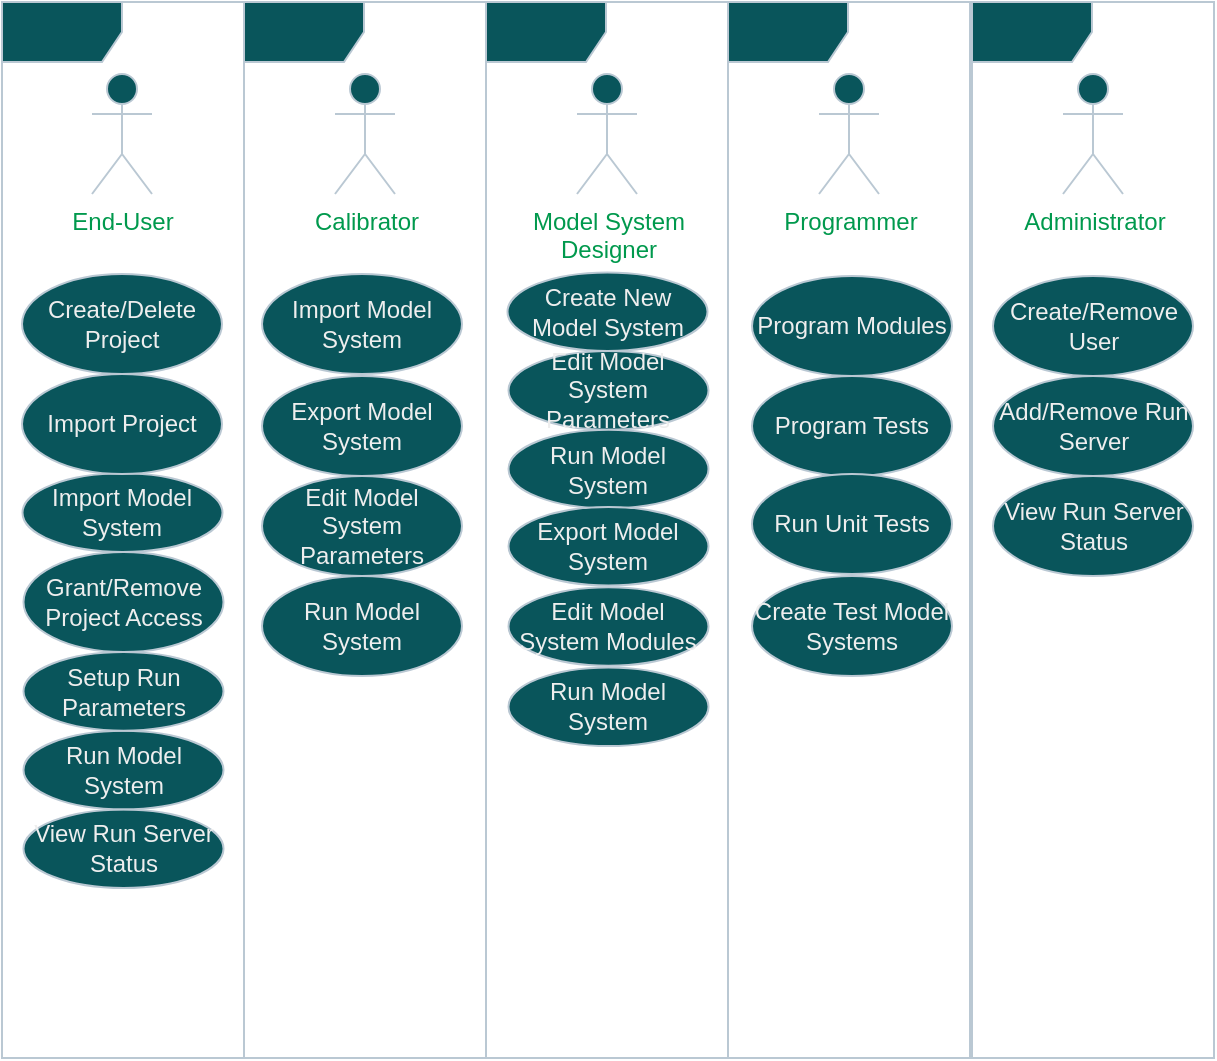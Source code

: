 <mxfile version="16.5.1" type="device" pages="4"><diagram id="b44vVc_U46whaZkGPx3g" name="Users"><mxGraphModel dx="1178" dy="695" grid="1" gridSize="11" guides="1" tooltips="1" connect="1" arrows="1" fold="1" page="1" pageScale="1" pageWidth="850" pageHeight="1100" math="0" shadow="0"><root><mxCell id="4OII9Q21-Co7bTFpR17k-0"/><mxCell id="4OII9Q21-Co7bTFpR17k-1" parent="4OII9Q21-Co7bTFpR17k-0"/><mxCell id="O8MktkH4Gu16qbtvG0wb-37" value="" style="group" vertex="1" connectable="0" parent="4OII9Q21-Co7bTFpR17k-1"><mxGeometry y="44" width="606" height="528" as="geometry"/></mxCell><mxCell id="O8MktkH4Gu16qbtvG0wb-17" value="" style="shape=umlFrame;whiteSpace=wrap;html=1;fontColor=#EEEEEE;strokeColor=#BAC8D3;fillColor=#09555B;" vertex="1" parent="O8MktkH4Gu16qbtvG0wb-37"><mxGeometry width="121" height="528" as="geometry"/></mxCell><mxCell id="O8MktkH4Gu16qbtvG0wb-18" value="" style="shape=umlFrame;whiteSpace=wrap;html=1;fontColor=#EEEEEE;strokeColor=#BAC8D3;fillColor=#09555B;" vertex="1" parent="O8MktkH4Gu16qbtvG0wb-37"><mxGeometry x="121" width="121" height="528" as="geometry"/></mxCell><mxCell id="O8MktkH4Gu16qbtvG0wb-19" value="" style="shape=umlFrame;whiteSpace=wrap;html=1;fontColor=#EEEEEE;strokeColor=#BAC8D3;fillColor=#09555B;" vertex="1" parent="O8MktkH4Gu16qbtvG0wb-37"><mxGeometry x="242" width="121" height="528" as="geometry"/></mxCell><mxCell id="O8MktkH4Gu16qbtvG0wb-20" value="" style="shape=umlFrame;whiteSpace=wrap;html=1;fontColor=#EEEEEE;strokeColor=#BAC8D3;fillColor=#09555B;" vertex="1" parent="O8MktkH4Gu16qbtvG0wb-37"><mxGeometry x="363" width="121" height="528" as="geometry"/></mxCell><mxCell id="O8MktkH4Gu16qbtvG0wb-21" value="" style="shape=umlFrame;whiteSpace=wrap;html=1;fontColor=#EEEEEE;strokeColor=#BAC8D3;fillColor=#09555B;swimlaneFillColor=none;" vertex="1" parent="O8MktkH4Gu16qbtvG0wb-37"><mxGeometry x="485" width="121" height="528" as="geometry"/></mxCell><mxCell id="O8MktkH4Gu16qbtvG0wb-27" value="Edit Model System Parameters" style="ellipse;whiteSpace=wrap;html=1;fillColor=#09555B;strokeColor=#BAC8D3;fontColor=#EEEEEE;rounded=0;" vertex="1" parent="O8MktkH4Gu16qbtvG0wb-37"><mxGeometry x="253.25" y="174.538" width="100" height="39.344" as="geometry"/></mxCell><mxCell id="O8MktkH4Gu16qbtvG0wb-29" value="Run Model System" style="ellipse;whiteSpace=wrap;html=1;fillColor=#09555B;strokeColor=#BAC8D3;fontColor=#EEEEEE;rounded=0;" vertex="1" parent="O8MktkH4Gu16qbtvG0wb-37"><mxGeometry x="253.25" y="213.882" width="100" height="39.344" as="geometry"/></mxCell><mxCell id="O8MktkH4Gu16qbtvG0wb-26" value="Export Model System" style="ellipse;whiteSpace=wrap;html=1;fillColor=#09555B;strokeColor=#BAC8D3;fontColor=#EEEEEE;rounded=0;" vertex="1" parent="O8MktkH4Gu16qbtvG0wb-37"><mxGeometry x="253.25" y="252.439" width="100" height="39.344" as="geometry"/></mxCell><mxCell id="O8MktkH4Gu16qbtvG0wb-34" value="Edit Model System Modules" style="ellipse;whiteSpace=wrap;html=1;fillColor=#09555B;strokeColor=#BAC8D3;fontColor=#EEEEEE;rounded=0;" vertex="1" parent="O8MktkH4Gu16qbtvG0wb-37"><mxGeometry x="253.25" y="292.57" width="100" height="39.344" as="geometry"/></mxCell><mxCell id="O8MktkH4Gu16qbtvG0wb-2" value="Create New Model System" style="ellipse;whiteSpace=wrap;html=1;fillColor=#09555B;strokeColor=#BAC8D3;fontColor=#EEEEEE;rounded=0;" vertex="1" parent="O8MktkH4Gu16qbtvG0wb-37"><mxGeometry x="252.75" y="135.193" width="100" height="39.344" as="geometry"/></mxCell><mxCell id="O8MktkH4Gu16qbtvG0wb-24" value="Import Model System" style="ellipse;whiteSpace=wrap;html=1;fillColor=#09555B;strokeColor=#BAC8D3;fontColor=#EEEEEE;rounded=0;" vertex="1" parent="O8MktkH4Gu16qbtvG0wb-37"><mxGeometry x="10.25" y="235.656" width="100" height="39.344" as="geometry"/></mxCell><mxCell id="O8MktkH4Gu16qbtvG0wb-39" value="Run Model System" style="ellipse;whiteSpace=wrap;html=1;fillColor=#09555B;strokeColor=#BAC8D3;fontColor=#EEEEEE;rounded=0;" vertex="1" parent="O8MktkH4Gu16qbtvG0wb-37"><mxGeometry x="253.25" y="332.701" width="100" height="39.344" as="geometry"/></mxCell><mxCell id="O8MktkH4Gu16qbtvG0wb-38" value="View Run Server Status" style="ellipse;whiteSpace=wrap;html=1;fillColor=#09555B;strokeColor=#BAC8D3;fontColor=#EEEEEE;rounded=0;" vertex="1" parent="O8MktkH4Gu16qbtvG0wb-37"><mxGeometry x="10.75" y="403.686" width="100" height="39.344" as="geometry"/></mxCell><mxCell id="O8MktkH4Gu16qbtvG0wb-4" value="Run Model System" style="ellipse;whiteSpace=wrap;html=1;fillColor=#09555B;strokeColor=#BAC8D3;fontColor=#EEEEEE;rounded=0;" vertex="1" parent="O8MktkH4Gu16qbtvG0wb-37"><mxGeometry x="10.75" y="364.345" width="100" height="39.344" as="geometry"/></mxCell><mxCell id="O8MktkH4Gu16qbtvG0wb-3" value="Setup Run Parameters" style="ellipse;whiteSpace=wrap;html=1;fillColor=#09555B;strokeColor=#BAC8D3;fontColor=#EEEEEE;rounded=0;" vertex="1" parent="O8MktkH4Gu16qbtvG0wb-37"><mxGeometry x="10.75" y="325.0" width="100" height="39.344" as="geometry"/></mxCell><mxCell id="O8MktkH4Gu16qbtvG0wb-12" value="Grant/Remove Project Access" style="ellipse;whiteSpace=wrap;html=1;fillColor=#09555B;strokeColor=#BAC8D3;fontColor=#EEEEEE;rounded=0;" vertex="1" parent="O8MktkH4Gu16qbtvG0wb-37"><mxGeometry x="10.75" y="275" width="100" height="50" as="geometry"/></mxCell><mxCell id="4OII9Q21-Co7bTFpR17k-2" value="&lt;font color=&quot;#00994d&quot;&gt;End-User&lt;/font&gt;" style="shape=umlActor;verticalLabelPosition=bottom;verticalAlign=top;html=1;fillColor=#09555B;strokeColor=#BAC8D3;fontColor=#EEEEEE;rounded=0;" vertex="1" parent="4OII9Q21-Co7bTFpR17k-1"><mxGeometry x="45" y="80" width="30" height="60" as="geometry"/></mxCell><mxCell id="4OII9Q21-Co7bTFpR17k-3" value="&lt;font color=&quot;#00994d&quot;&gt;Calibrator&lt;/font&gt;" style="shape=umlActor;verticalLabelPosition=bottom;verticalAlign=top;html=1;fillColor=#09555B;strokeColor=#BAC8D3;fontColor=#EEEEEE;rounded=0;" vertex="1" parent="4OII9Q21-Co7bTFpR17k-1"><mxGeometry x="166.5" y="80" width="30" height="60" as="geometry"/></mxCell><mxCell id="4OII9Q21-Co7bTFpR17k-4" value="&lt;font color=&quot;#00994d&quot;&gt;Model System&lt;br&gt;Designer&lt;/font&gt;" style="shape=umlActor;verticalLabelPosition=bottom;verticalAlign=top;html=1;fillColor=#09555B;strokeColor=#BAC8D3;fontColor=#EEEEEE;rounded=0;" vertex="1" parent="4OII9Q21-Co7bTFpR17k-1"><mxGeometry x="287.5" y="80" width="30" height="60" as="geometry"/></mxCell><mxCell id="4OII9Q21-Co7bTFpR17k-5" value="&lt;font color=&quot;#00994d&quot;&gt;Programmer&lt;/font&gt;" style="shape=umlActor;verticalLabelPosition=bottom;verticalAlign=top;html=1;fillColor=#09555B;strokeColor=#BAC8D3;fontColor=#EEEEEE;rounded=0;" vertex="1" parent="4OII9Q21-Co7bTFpR17k-1"><mxGeometry x="408.5" y="80" width="30" height="60" as="geometry"/></mxCell><mxCell id="O8MktkH4Gu16qbtvG0wb-0" value="Create/Delete Project" style="ellipse;whiteSpace=wrap;html=1;fillColor=#09555B;strokeColor=#BAC8D3;fontColor=#EEEEEE;rounded=0;" vertex="1" parent="4OII9Q21-Co7bTFpR17k-1"><mxGeometry x="10" y="180" width="100" height="50" as="geometry"/></mxCell><mxCell id="O8MktkH4Gu16qbtvG0wb-6" value="&lt;font color=&quot;#00994d&quot;&gt;Administrator&lt;/font&gt;" style="shape=umlActor;verticalLabelPosition=bottom;verticalAlign=top;html=1;fillColor=#09555B;strokeColor=#BAC8D3;fontColor=#EEEEEE;rounded=0;" vertex="1" parent="4OII9Q21-Co7bTFpR17k-1"><mxGeometry x="530.5" y="80" width="30" height="60" as="geometry"/></mxCell><mxCell id="O8MktkH4Gu16qbtvG0wb-7" value="Create/Remove User" style="ellipse;whiteSpace=wrap;html=1;fillColor=#09555B;strokeColor=#BAC8D3;fontColor=#EEEEEE;rounded=0;" vertex="1" parent="4OII9Q21-Co7bTFpR17k-1"><mxGeometry x="495.5" y="181" width="100" height="50" as="geometry"/></mxCell><mxCell id="O8MktkH4Gu16qbtvG0wb-9" value="Add/Remove Run Server" style="ellipse;whiteSpace=wrap;html=1;fillColor=#09555B;strokeColor=#BAC8D3;fontColor=#EEEEEE;rounded=0;" vertex="1" parent="4OII9Q21-Co7bTFpR17k-1"><mxGeometry x="495.5" y="231" width="100" height="50" as="geometry"/></mxCell><mxCell id="O8MktkH4Gu16qbtvG0wb-15" value="Edit Model System Parameters" style="ellipse;whiteSpace=wrap;html=1;fillColor=#09555B;strokeColor=#BAC8D3;fontColor=#EEEEEE;rounded=0;" vertex="1" parent="4OII9Q21-Co7bTFpR17k-1"><mxGeometry x="130" y="281" width="100" height="50" as="geometry"/></mxCell><mxCell id="O8MktkH4Gu16qbtvG0wb-16" value="Run Model System" style="ellipse;whiteSpace=wrap;html=1;fillColor=#09555B;strokeColor=#BAC8D3;fontColor=#EEEEEE;rounded=0;" vertex="1" parent="4OII9Q21-Co7bTFpR17k-1"><mxGeometry x="130" y="331" width="100" height="50" as="geometry"/></mxCell><mxCell id="O8MktkH4Gu16qbtvG0wb-25" value="Export Model System" style="ellipse;whiteSpace=wrap;html=1;fillColor=#09555B;strokeColor=#BAC8D3;fontColor=#EEEEEE;rounded=0;" vertex="1" parent="4OII9Q21-Co7bTFpR17k-1"><mxGeometry x="130" y="231" width="100" height="50" as="geometry"/></mxCell><mxCell id="O8MktkH4Gu16qbtvG0wb-28" value="Import Project" style="ellipse;whiteSpace=wrap;html=1;fillColor=#09555B;strokeColor=#BAC8D3;fontColor=#EEEEEE;rounded=0;" vertex="1" parent="4OII9Q21-Co7bTFpR17k-1"><mxGeometry x="10" y="230" width="100" height="50" as="geometry"/></mxCell><mxCell id="O8MktkH4Gu16qbtvG0wb-30" value="Program Modules" style="ellipse;whiteSpace=wrap;html=1;fillColor=#09555B;strokeColor=#BAC8D3;fontColor=#EEEEEE;rounded=0;" vertex="1" parent="4OII9Q21-Co7bTFpR17k-1"><mxGeometry x="375" y="181" width="100" height="50" as="geometry"/></mxCell><mxCell id="O8MktkH4Gu16qbtvG0wb-31" value="Program Tests" style="ellipse;whiteSpace=wrap;html=1;fillColor=#09555B;strokeColor=#BAC8D3;fontColor=#EEEEEE;rounded=0;" vertex="1" parent="4OII9Q21-Co7bTFpR17k-1"><mxGeometry x="375" y="231" width="100" height="50" as="geometry"/></mxCell><mxCell id="O8MktkH4Gu16qbtvG0wb-32" value="Run Unit Tests" style="ellipse;whiteSpace=wrap;html=1;fillColor=#09555B;strokeColor=#BAC8D3;fontColor=#EEEEEE;rounded=0;" vertex="1" parent="4OII9Q21-Co7bTFpR17k-1"><mxGeometry x="375" y="280" width="100" height="50" as="geometry"/></mxCell><mxCell id="O8MktkH4Gu16qbtvG0wb-33" value="Create Test Model Systems" style="ellipse;whiteSpace=wrap;html=1;fillColor=#09555B;strokeColor=#BAC8D3;fontColor=#EEEEEE;rounded=0;" vertex="1" parent="4OII9Q21-Co7bTFpR17k-1"><mxGeometry x="375" y="331" width="100" height="50" as="geometry"/></mxCell><mxCell id="O8MktkH4Gu16qbtvG0wb-35" value="Import Model System" style="ellipse;whiteSpace=wrap;html=1;fillColor=#09555B;strokeColor=#BAC8D3;fontColor=#EEEEEE;rounded=0;" vertex="1" parent="4OII9Q21-Co7bTFpR17k-1"><mxGeometry x="130" y="180" width="100" height="50" as="geometry"/></mxCell><mxCell id="O8MktkH4Gu16qbtvG0wb-36" value="View Run Server Status" style="ellipse;whiteSpace=wrap;html=1;fillColor=#09555B;strokeColor=#BAC8D3;fontColor=#EEEEEE;rounded=0;" vertex="1" parent="4OII9Q21-Co7bTFpR17k-1"><mxGeometry x="495.5" y="281" width="100" height="50" as="geometry"/></mxCell></root></mxGraphModel></diagram><diagram name="Component Overview" id="b5b7bab2-c9e2-2cf4-8b2a-24fd1a2a6d21"><mxGraphModel dx="2062" dy="1217" grid="1" gridSize="10" guides="1" tooltips="1" connect="1" arrows="1" fold="1" page="1" pageScale="1" pageWidth="827" pageHeight="1169" math="0" shadow="0"><root><mxCell id="0"/><mxCell id="1" parent="0"/><mxCell id="949WYfoIteCtk8P9P1Xx-5" style="edgeStyle=elbowEdgeStyle;rounded=1;sketch=0;orthogonalLoop=1;jettySize=auto;elbow=vertical;html=1;exitX=0.5;exitY=1;exitDx=0;exitDy=0;fontColor=#00994D;strokeColor=#0B4D6A;" edge="1" parent="1" source="8Gi_0LGb6YLJ6dUXdJ1q-1"><mxGeometry relative="1" as="geometry"><mxPoint x="430" y="460" as="targetPoint"/></mxGeometry></mxCell><mxCell id="8Gi_0LGb6YLJ6dUXdJ1q-1" value="XTMF2.dll" style="html=1;dropTarget=0;fillColor=#09555B;strokeColor=#BAC8D3;fontColor=#EEEEEE;" parent="1" vertex="1"><mxGeometry x="220" y="320" width="180" height="90" as="geometry"/></mxCell><mxCell id="8Gi_0LGb6YLJ6dUXdJ1q-2" value="" style="shape=module;jettyWidth=8;jettyHeight=4;fillColor=#09555B;strokeColor=#BAC8D3;fontColor=#EEEEEE;" parent="8Gi_0LGb6YLJ6dUXdJ1q-1" vertex="1"><mxGeometry x="1" width="20" height="20" relative="1" as="geometry"><mxPoint x="-27" y="7" as="offset"/></mxGeometry></mxCell><mxCell id="8Gi_0LGb6YLJ6dUXdJ1q-3" value="XTMF2.Interfaces.dll" style="html=1;dropTarget=0;fillColor=#09555B;strokeColor=#BAC8D3;fontColor=#EEEEEE;" parent="1" vertex="1"><mxGeometry x="340" y="460" width="180" height="90" as="geometry"/></mxCell><mxCell id="8Gi_0LGb6YLJ6dUXdJ1q-4" value="" style="shape=module;jettyWidth=8;jettyHeight=4;fillColor=#09555B;strokeColor=#BAC8D3;fontColor=#EEEEEE;" parent="8Gi_0LGb6YLJ6dUXdJ1q-3" vertex="1"><mxGeometry x="1" width="20" height="20" relative="1" as="geometry"><mxPoint x="-27" y="7" as="offset"/></mxGeometry></mxCell><mxCell id="949WYfoIteCtk8P9P1Xx-3" style="edgeStyle=elbowEdgeStyle;rounded=1;sketch=0;orthogonalLoop=1;jettySize=auto;elbow=vertical;html=1;exitX=0.5;exitY=1;exitDx=0;exitDy=0;entryX=0.5;entryY=0;entryDx=0;entryDy=0;fontColor=#00994D;strokeColor=#0B4D6A;" edge="1" parent="1" source="8Gi_0LGb6YLJ6dUXdJ1q-5" target="8Gi_0LGb6YLJ6dUXdJ1q-1"><mxGeometry relative="1" as="geometry"/></mxCell><mxCell id="949WYfoIteCtk8P9P1Xx-6" style="edgeStyle=elbowEdgeStyle;rounded=1;sketch=0;orthogonalLoop=1;jettySize=auto;elbow=vertical;html=1;exitX=1;exitY=0.5;exitDx=0;exitDy=0;entryX=0;entryY=0.5;entryDx=0;entryDy=0;fontColor=#00994D;strokeColor=#0B4D6A;" edge="1" parent="1" source="8Gi_0LGb6YLJ6dUXdJ1q-5" target="8Gi_0LGb6YLJ6dUXdJ1q-7"><mxGeometry relative="1" as="geometry"/></mxCell><mxCell id="8Gi_0LGb6YLJ6dUXdJ1q-5" value="XTMF2.Client.exe" style="html=1;dropTarget=0;fillColor=#09555B;strokeColor=#BAC8D3;fontColor=#EEEEEE;" parent="1" vertex="1"><mxGeometry x="130" y="150" width="180" height="90" as="geometry"/></mxCell><mxCell id="8Gi_0LGb6YLJ6dUXdJ1q-6" value="" style="shape=module;jettyWidth=8;jettyHeight=4;fillColor=#09555B;strokeColor=#BAC8D3;fontColor=#EEEEEE;" parent="8Gi_0LGb6YLJ6dUXdJ1q-5" vertex="1"><mxGeometry x="1" width="20" height="20" relative="1" as="geometry"><mxPoint x="-27" y="7" as="offset"/></mxGeometry></mxCell><mxCell id="949WYfoIteCtk8P9P1Xx-2" style="edgeStyle=elbowEdgeStyle;rounded=1;sketch=0;orthogonalLoop=1;jettySize=auto;elbow=vertical;html=1;exitX=0.5;exitY=1;exitDx=0;exitDy=0;entryX=0.5;entryY=0;entryDx=0;entryDy=0;fontColor=#00994D;strokeColor=#0B4D6A;" edge="1" parent="1" source="8Gi_0LGb6YLJ6dUXdJ1q-7" target="8Gi_0LGb6YLJ6dUXdJ1q-1"><mxGeometry relative="1" as="geometry"/></mxCell><mxCell id="8Gi_0LGb6YLJ6dUXdJ1q-7" value="XTMF2.Run.exe" style="html=1;dropTarget=0;fillColor=#09555B;strokeColor=#BAC8D3;fontColor=#EEEEEE;" parent="1" vertex="1"><mxGeometry x="350" y="150" width="180" height="90" as="geometry"/></mxCell><mxCell id="8Gi_0LGb6YLJ6dUXdJ1q-8" value="" style="shape=module;jettyWidth=8;jettyHeight=4;fillColor=#09555B;strokeColor=#BAC8D3;fontColor=#EEEEEE;" parent="8Gi_0LGb6YLJ6dUXdJ1q-7" vertex="1"><mxGeometry x="1" width="20" height="20" relative="1" as="geometry"><mxPoint x="-27" y="7" as="offset"/></mxGeometry></mxCell><mxCell id="949WYfoIteCtk8P9P1Xx-1" style="edgeStyle=elbowEdgeStyle;rounded=1;sketch=0;orthogonalLoop=1;jettySize=auto;elbow=vertical;html=1;exitX=0.5;exitY=1;exitDx=0;exitDy=0;fontColor=#00994D;strokeColor=#0B4D6A;" edge="1" parent="1" source="8Gi_0LGb6YLJ6dUXdJ1q-13"><mxGeometry relative="1" as="geometry"><mxPoint x="310" y="320" as="targetPoint"/></mxGeometry></mxCell><mxCell id="8Gi_0LGb6YLJ6dUXdJ1q-13" value="XTMF2.Blazor" style="html=1;dropTarget=0;fillColor=#09555B;strokeColor=#BAC8D3;fontColor=#EEEEEE;" parent="1" vertex="1"><mxGeometry x="570" y="150" width="180" height="90" as="geometry"/></mxCell><mxCell id="8Gi_0LGb6YLJ6dUXdJ1q-14" value="" style="shape=module;jettyWidth=8;jettyHeight=4;fillColor=#09555B;strokeColor=#BAC8D3;fontColor=#EEEEEE;" parent="8Gi_0LGb6YLJ6dUXdJ1q-13" vertex="1"><mxGeometry x="1" width="20" height="20" relative="1" as="geometry"><mxPoint x="-27" y="7" as="offset"/></mxGeometry></mxCell><mxCell id="949WYfoIteCtk8P9P1Xx-4" style="edgeStyle=elbowEdgeStyle;rounded=1;sketch=0;orthogonalLoop=1;jettySize=auto;elbow=vertical;html=1;exitX=0.5;exitY=1;exitDx=0;exitDy=0;entryX=0.5;entryY=0;entryDx=0;entryDy=0;fontColor=#00994D;strokeColor=#0B4D6A;" edge="1" parent="1" source="8Gi_0LGb6YLJ6dUXdJ1q-16" target="8Gi_0LGb6YLJ6dUXdJ1q-3"><mxGeometry relative="1" as="geometry"/></mxCell><mxCell id="8Gi_0LGb6YLJ6dUXdJ1q-16" value="&amp;lt;&amp;lt;Modules&amp;gt;&amp;gt;.dll" style="html=1;dropTarget=0;fillColor=#09555B;strokeColor=#BAC8D3;fontColor=#EEEEEE;" parent="1" vertex="1"><mxGeometry x="470" y="320" width="180" height="90" as="geometry"/></mxCell><mxCell id="8Gi_0LGb6YLJ6dUXdJ1q-17" value="" style="shape=module;jettyWidth=8;jettyHeight=4;fillColor=#09555B;strokeColor=#BAC8D3;fontColor=#EEEEEE;" parent="8Gi_0LGb6YLJ6dUXdJ1q-16" vertex="1"><mxGeometry x="1" width="20" height="20" relative="1" as="geometry"><mxPoint x="-27" y="7" as="offset"/></mxGeometry></mxCell></root></mxGraphModel></diagram><diagram id="5wpQteQ4u1ZE4xkeSZdb" name="Run-Workflow"><mxGraphModel dx="825" dy="487" grid="1" gridSize="10" guides="1" tooltips="1" connect="1" arrows="1" fold="1" page="1" pageScale="1" pageWidth="850" pageHeight="1100" math="0" shadow="0"><root><mxCell id="u0xShlRdFOdOWvCx_zoq-0"/><mxCell id="u0xShlRdFOdOWvCx_zoq-1" parent="u0xShlRdFOdOWvCx_zoq-0"/><mxCell id="Fd7hEMtV4UONWgCcml6o-4" value="Issues Run command on model&lt;br&gt;system&amp;nbsp;and selects a run server&lt;br&gt;if multiple are available" style="edgeStyle=elbowEdgeStyle;rounded=1;sketch=0;orthogonalLoop=1;jettySize=auto;elbow=vertical;html=1;fontColor=#00994D;strokeColor=#0B4D6A;" edge="1" parent="u0xShlRdFOdOWvCx_zoq-1" source="u0xShlRdFOdOWvCx_zoq-2" target="Fd7hEMtV4UONWgCcml6o-0"><mxGeometry x="1" y="-71" relative="1" as="geometry"><mxPoint x="10" y="-1" as="offset"/></mxGeometry></mxCell><mxCell id="u0xShlRdFOdOWvCx_zoq-2" value="&lt;font color=&quot;#00994d&quot;&gt;End User&lt;/font&gt;" style="shape=umlActor;verticalLabelPosition=bottom;verticalAlign=top;html=1;" vertex="1" parent="u0xShlRdFOdOWvCx_zoq-1"><mxGeometry x="90" y="230" width="30" height="60" as="geometry"/></mxCell><mxCell id="Fd7hEMtV4UONWgCcml6o-5" value="" style="edgeStyle=elbowEdgeStyle;rounded=1;sketch=0;orthogonalLoop=1;jettySize=auto;elbow=vertical;html=1;fontColor=#00994D;strokeColor=#0B4D6A;shadow=0;dashed=1;" edge="1" parent="u0xShlRdFOdOWvCx_zoq-1" source="Fd7hEMtV4UONWgCcml6o-0" target="Fd7hEMtV4UONWgCcml6o-1"><mxGeometry relative="1" as="geometry"/></mxCell><mxCell id="Fd7hEMtV4UONWgCcml6o-0" value="XTMF2.Blazor" style="shape=module;align=left;spacingLeft=20;align=center;verticalAlign=top;rounded=0;sketch=0;fontColor=#00994D;strokeColor=#BAC8D3;fillColor=#09555B;" vertex="1" parent="u0xShlRdFOdOWvCx_zoq-1"><mxGeometry x="190" y="250" width="100" height="50" as="geometry"/></mxCell><mxCell id="Fd7hEMtV4UONWgCcml6o-6" value="Run command is issued&lt;br&gt;and the model system is&lt;br&gt;queued for execution" style="edgeStyle=elbowEdgeStyle;rounded=1;sketch=0;orthogonalLoop=1;jettySize=auto;elbow=vertical;html=1;fontColor=#00994D;strokeColor=#0B4D6A;" edge="1" parent="u0xShlRdFOdOWvCx_zoq-1" source="Fd7hEMtV4UONWgCcml6o-1" target="Fd7hEMtV4UONWgCcml6o-2"><mxGeometry y="55" relative="1" as="geometry"><mxPoint as="offset"/></mxGeometry></mxCell><mxCell id="Fd7hEMtV4UONWgCcml6o-1" value="XTMF2" style="shape=module;align=left;spacingLeft=20;align=center;verticalAlign=top;rounded=0;sketch=0;fontColor=#00994D;strokeColor=#BAC8D3;fillColor=#09555B;" vertex="1" parent="u0xShlRdFOdOWvCx_zoq-1"><mxGeometry x="335" y="250" width="100" height="50" as="geometry"/></mxCell><mxCell id="Fd7hEMtV4UONWgCcml6o-7" value="When the run is ready a new&lt;br&gt;&amp;nbsp;XTMF2.Run process is created and the run&lt;br&gt;is executed" style="edgeStyle=elbowEdgeStyle;rounded=1;sketch=0;orthogonalLoop=1;jettySize=auto;elbow=vertical;html=1;fontColor=#00994D;strokeColor=#0B4D6A;" edge="1" parent="u0xShlRdFOdOWvCx_zoq-1" source="Fd7hEMtV4UONWgCcml6o-2" target="Fd7hEMtV4UONWgCcml6o-3"><mxGeometry y="-55" relative="1" as="geometry"><mxPoint as="offset"/></mxGeometry></mxCell><mxCell id="Fd7hEMtV4UONWgCcml6o-2" value="XTMF2.&#10;RunServer" style="shape=module;align=left;spacingLeft=20;align=center;verticalAlign=top;rounded=0;sketch=0;fontColor=#00994D;strokeColor=#BAC8D3;fillColor=#09555B;" vertex="1" parent="u0xShlRdFOdOWvCx_zoq-1"><mxGeometry x="470" y="250" width="100" height="50" as="geometry"/></mxCell><mxCell id="Fd7hEMtV4UONWgCcml6o-3" value="XTMF2.Run" style="shape=module;align=left;spacingLeft=20;align=center;verticalAlign=top;rounded=0;sketch=0;fontColor=#00994D;strokeColor=#BAC8D3;fillColor=#09555B;" vertex="1" parent="u0xShlRdFOdOWvCx_zoq-1"><mxGeometry x="610" y="250" width="100" height="50" as="geometry"/></mxCell><mxCell id="yi3ClWNSsKdZCjXMWdhz-4" value="Issues Run command on model&lt;br&gt;system&amp;nbsp;and selects a run server&lt;br&gt;if multiple are available" style="edgeStyle=elbowEdgeStyle;rounded=1;sketch=0;orthogonalLoop=1;jettySize=auto;elbow=vertical;html=1;shadow=0;fontColor=#00994D;strokeColor=#0B4D6A;" edge="1" parent="u0xShlRdFOdOWvCx_zoq-1" source="yi3ClWNSsKdZCjXMWdhz-0" target="yi3ClWNSsKdZCjXMWdhz-1"><mxGeometry x="0.143" y="-80" relative="1" as="geometry"><mxPoint as="offset"/></mxGeometry></mxCell><mxCell id="yi3ClWNSsKdZCjXMWdhz-0" value="&lt;font color=&quot;#00994d&quot;&gt;Programmer&lt;/font&gt;" style="shape=umlActor;verticalLabelPosition=bottom;verticalAlign=top;html=1;" vertex="1" parent="u0xShlRdFOdOWvCx_zoq-1"><mxGeometry x="90" y="440" width="30" height="60" as="geometry"/></mxCell><mxCell id="yi3ClWNSsKdZCjXMWdhz-3" value="If XTMF2 has been launched in debug mode&lt;br&gt;&amp;nbsp;a local run contained in the process is started&lt;br&gt;so breakpoints can be caught in visual studio." style="edgeStyle=elbowEdgeStyle;rounded=1;sketch=0;orthogonalLoop=1;jettySize=auto;elbow=vertical;html=1;shadow=0;dashed=1;fontColor=#00994D;strokeColor=#0B4D6A;" edge="1" parent="u0xShlRdFOdOWvCx_zoq-1" source="yi3ClWNSsKdZCjXMWdhz-1" target="yi3ClWNSsKdZCjXMWdhz-2"><mxGeometry y="-30" relative="1" as="geometry"><mxPoint as="offset"/></mxGeometry></mxCell><mxCell id="yi3ClWNSsKdZCjXMWdhz-1" value="XTMF2.Blazor" style="shape=module;align=left;spacingLeft=20;align=center;verticalAlign=top;rounded=0;sketch=0;fontColor=#00994D;strokeColor=#BAC8D3;fillColor=#09555B;" vertex="1" parent="u0xShlRdFOdOWvCx_zoq-1"><mxGeometry x="190" y="445" width="100" height="50" as="geometry"/></mxCell><mxCell id="yi3ClWNSsKdZCjXMWdhz-2" value="XTMF2" style="shape=module;align=left;spacingLeft=20;align=center;verticalAlign=top;rounded=0;sketch=0;fontColor=#00994D;strokeColor=#BAC8D3;fillColor=#09555B;" vertex="1" parent="u0xShlRdFOdOWvCx_zoq-1"><mxGeometry x="610" y="445" width="100" height="50" as="geometry"/></mxCell></root></mxGraphModel></diagram><diagram id="udn6bryexNv2DsILPtPz" name="Page-4"><mxGraphModel dx="2062" dy="1217" grid="1" gridSize="11" guides="1" tooltips="1" connect="1" arrows="1" fold="1" page="1" pageScale="1" pageWidth="850" pageHeight="1100" math="0" shadow="0"><root><mxCell id="OqcDYfuuGLH9UDhz-tmB-0"/><mxCell id="OqcDYfuuGLH9UDhz-tmB-1" parent="OqcDYfuuGLH9UDhz-tmB-0"/></root></mxGraphModel></diagram></mxfile>